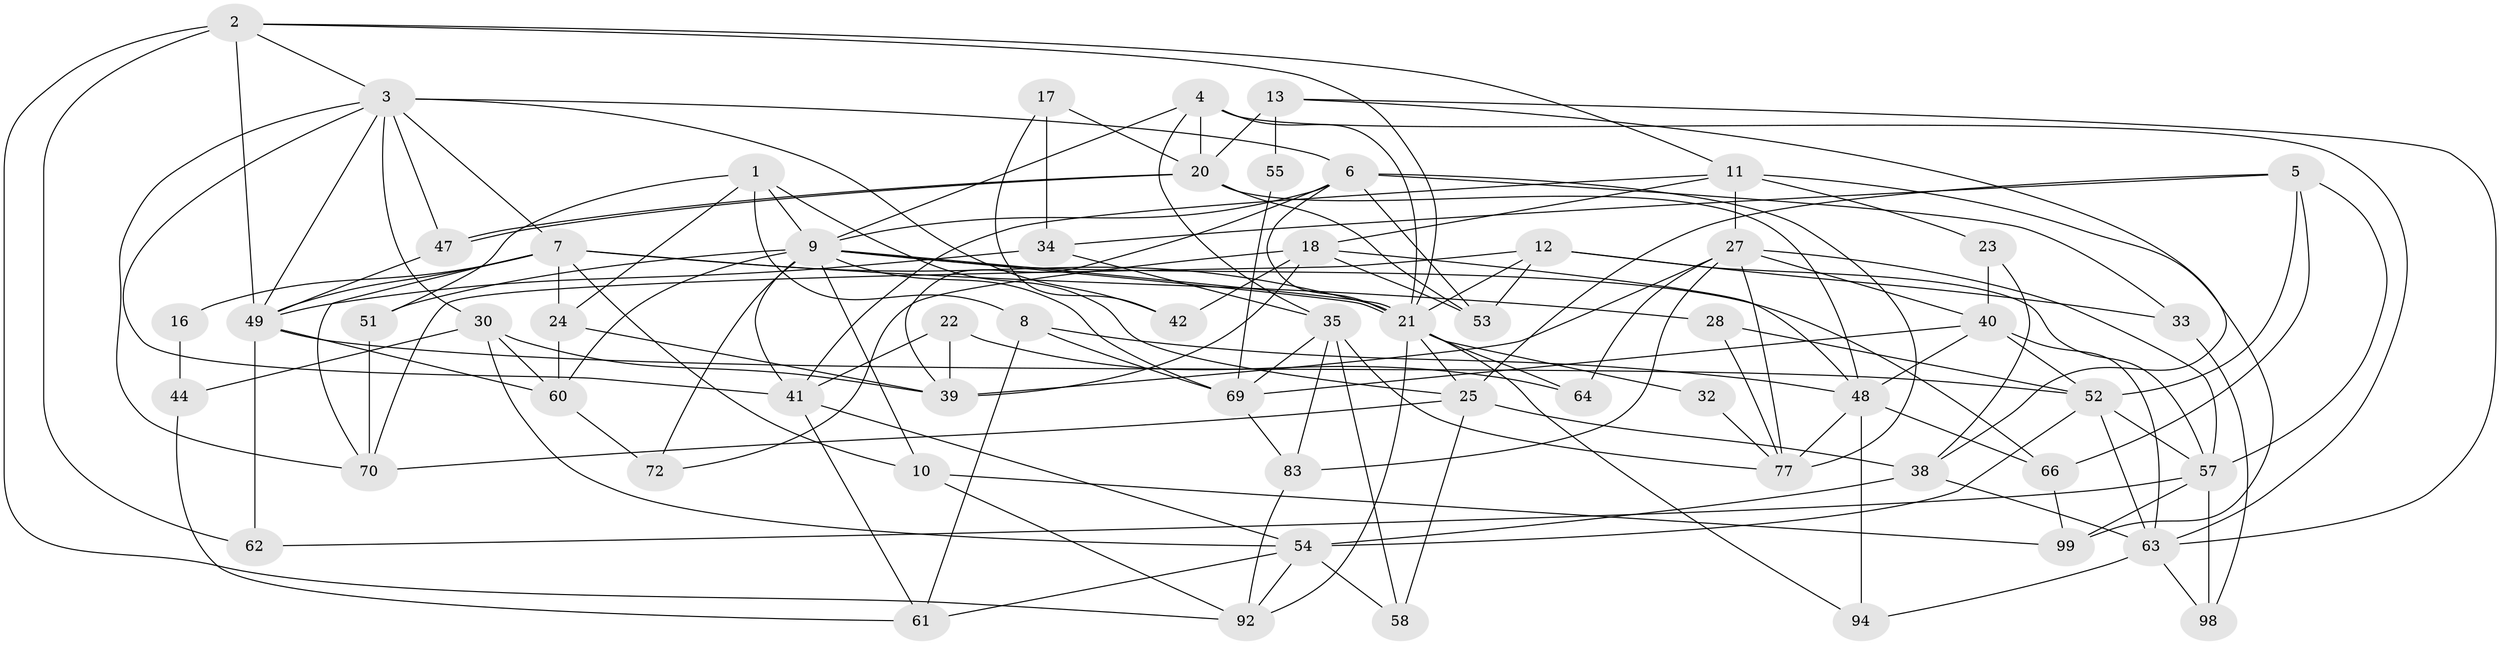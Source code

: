 // original degree distribution, {2: 0.1, 6: 0.07, 5: 0.19, 3: 0.32, 4: 0.26, 7: 0.05, 8: 0.01}
// Generated by graph-tools (version 1.1) at 2025/11/02/21/25 10:11:14]
// undirected, 60 vertices, 151 edges
graph export_dot {
graph [start="1"]
  node [color=gray90,style=filled];
  1 [super="+15"];
  2 [super="+81"];
  3 [super="+73"];
  4 [super="+43"];
  5 [super="+37"];
  6 [super="+14"];
  7 [super="+95"];
  8 [super="+36"];
  9 [super="+50"];
  10 [super="+19"];
  11 [super="+29"];
  12;
  13 [super="+45"];
  16;
  17;
  18 [super="+93"];
  20 [super="+79"];
  21 [super="+31"];
  22 [super="+84"];
  23 [super="+46"];
  24;
  25 [super="+26"];
  27 [super="+78"];
  28;
  30 [super="+74"];
  32;
  33;
  34 [super="+56"];
  35 [super="+80"];
  38 [super="+76"];
  39 [super="+91"];
  40 [super="+71"];
  41 [super="+68"];
  42;
  44;
  47;
  48 [super="+59"];
  49 [super="+65"];
  51 [super="+88"];
  52 [super="+89"];
  53 [super="+67"];
  54 [super="+96"];
  55;
  57 [super="+85"];
  58;
  60 [super="+75"];
  61 [super="+87"];
  62;
  63 [super="+82"];
  64;
  66;
  69 [super="+97"];
  70 [super="+90"];
  72;
  77 [super="+86"];
  83;
  92 [super="+100"];
  94;
  98;
  99;
  1 -- 51;
  1 -- 25;
  1 -- 8 [weight=2];
  1 -- 9;
  1 -- 24;
  2 -- 3;
  2 -- 62;
  2 -- 92;
  2 -- 21;
  2 -- 49;
  2 -- 11;
  3 -- 7;
  3 -- 47;
  3 -- 30;
  3 -- 49;
  3 -- 6;
  3 -- 70;
  3 -- 41;
  3 -- 42;
  4 -- 9;
  4 -- 20;
  4 -- 63;
  4 -- 21 [weight=2];
  4 -- 35;
  5 -- 57;
  5 -- 25;
  5 -- 34;
  5 -- 66;
  5 -- 52;
  6 -- 33;
  6 -- 21;
  6 -- 9;
  6 -- 77;
  6 -- 39;
  6 -- 53;
  7 -- 10;
  7 -- 16;
  7 -- 49;
  7 -- 21;
  7 -- 24;
  7 -- 28;
  7 -- 70;
  8 -- 61;
  8 -- 48;
  8 -- 69;
  9 -- 21;
  9 -- 21;
  9 -- 10;
  9 -- 66;
  9 -- 51;
  9 -- 69;
  9 -- 72;
  9 -- 60;
  9 -- 41;
  10 -- 99;
  10 -- 92;
  11 -- 99;
  11 -- 23 [weight=2];
  11 -- 27;
  11 -- 18;
  11 -- 41;
  12 -- 57;
  12 -- 33;
  12 -- 53;
  12 -- 70;
  12 -- 21;
  13 -- 20 [weight=2];
  13 -- 38;
  13 -- 55;
  13 -- 63;
  16 -- 44;
  17 -- 42;
  17 -- 20;
  17 -- 34;
  18 -- 48;
  18 -- 42;
  18 -- 72;
  18 -- 39;
  18 -- 53;
  20 -- 47;
  20 -- 47;
  20 -- 48;
  20 -- 53;
  21 -- 25;
  21 -- 32;
  21 -- 94;
  21 -- 64;
  21 -- 92;
  22 -- 39;
  22 -- 41 [weight=2];
  22 -- 64;
  23 -- 40;
  23 -- 38;
  24 -- 60;
  24 -- 39;
  25 -- 70;
  25 -- 58;
  25 -- 38;
  27 -- 64;
  27 -- 40;
  27 -- 83;
  27 -- 57;
  27 -- 77;
  27 -- 39;
  28 -- 77;
  28 -- 52;
  30 -- 39;
  30 -- 54;
  30 -- 44;
  30 -- 60;
  32 -- 77;
  33 -- 98;
  34 -- 35;
  34 -- 49;
  35 -- 83 [weight=2];
  35 -- 58;
  35 -- 69;
  35 -- 77;
  38 -- 54 [weight=2];
  38 -- 63;
  40 -- 69 [weight=2];
  40 -- 52;
  40 -- 48;
  40 -- 63;
  41 -- 61;
  41 -- 54;
  44 -- 61;
  47 -- 49;
  48 -- 94;
  48 -- 66;
  48 -- 77;
  49 -- 60;
  49 -- 62;
  49 -- 52;
  51 -- 70;
  52 -- 54;
  52 -- 57;
  52 -- 63;
  54 -- 58;
  54 -- 92;
  54 -- 61;
  55 -- 69;
  57 -- 62;
  57 -- 99;
  57 -- 98;
  60 -- 72;
  63 -- 98;
  63 -- 94;
  66 -- 99;
  69 -- 83;
  83 -- 92;
}
